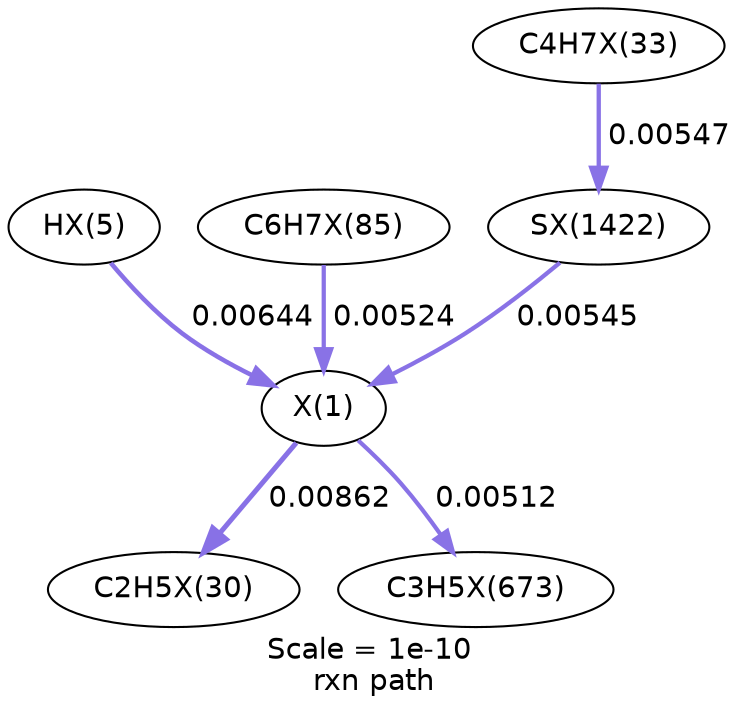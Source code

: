 digraph reaction_paths {
center=1;
s49 -> s48[fontname="Helvetica", style="setlinewidth(2.19)", arrowsize=1.1, color="0.7, 0.506, 0.9"
, label=" 0.00644"];
s65 -> s48[fontname="Helvetica", style="setlinewidth(2.04)", arrowsize=1.02, color="0.7, 0.505, 0.9"
, label=" 0.00524"];
s48 -> s53[fontname="Helvetica", style="setlinewidth(2.41)", arrowsize=1.21, color="0.7, 0.509, 0.9"
, label=" 0.00862"];
s48 -> s117[fontname="Helvetica", style="setlinewidth(2.02)", arrowsize=1.01, color="0.7, 0.505, 0.9"
, label=" 0.00512"];
s132 -> s48[fontname="Helvetica", style="setlinewidth(2.06)", arrowsize=1.03, color="0.7, 0.505, 0.9"
, label=" 0.00545"];
s56 -> s132[fontname="Helvetica", style="setlinewidth(2.07)", arrowsize=1.03, color="0.7, 0.505, 0.9"
, label=" 0.00547"];
s48 [ fontname="Helvetica", label="X(1)"];
s49 [ fontname="Helvetica", label="HX(5)"];
s53 [ fontname="Helvetica", label="C2H5X(30)"];
s56 [ fontname="Helvetica", label="C4H7X(33)"];
s65 [ fontname="Helvetica", label="C6H7X(85)"];
s117 [ fontname="Helvetica", label="C3H5X(673)"];
s132 [ fontname="Helvetica", label="SX(1422)"];
 label = "Scale = 1e-10\l rxn path";
 fontname = "Helvetica";
}
